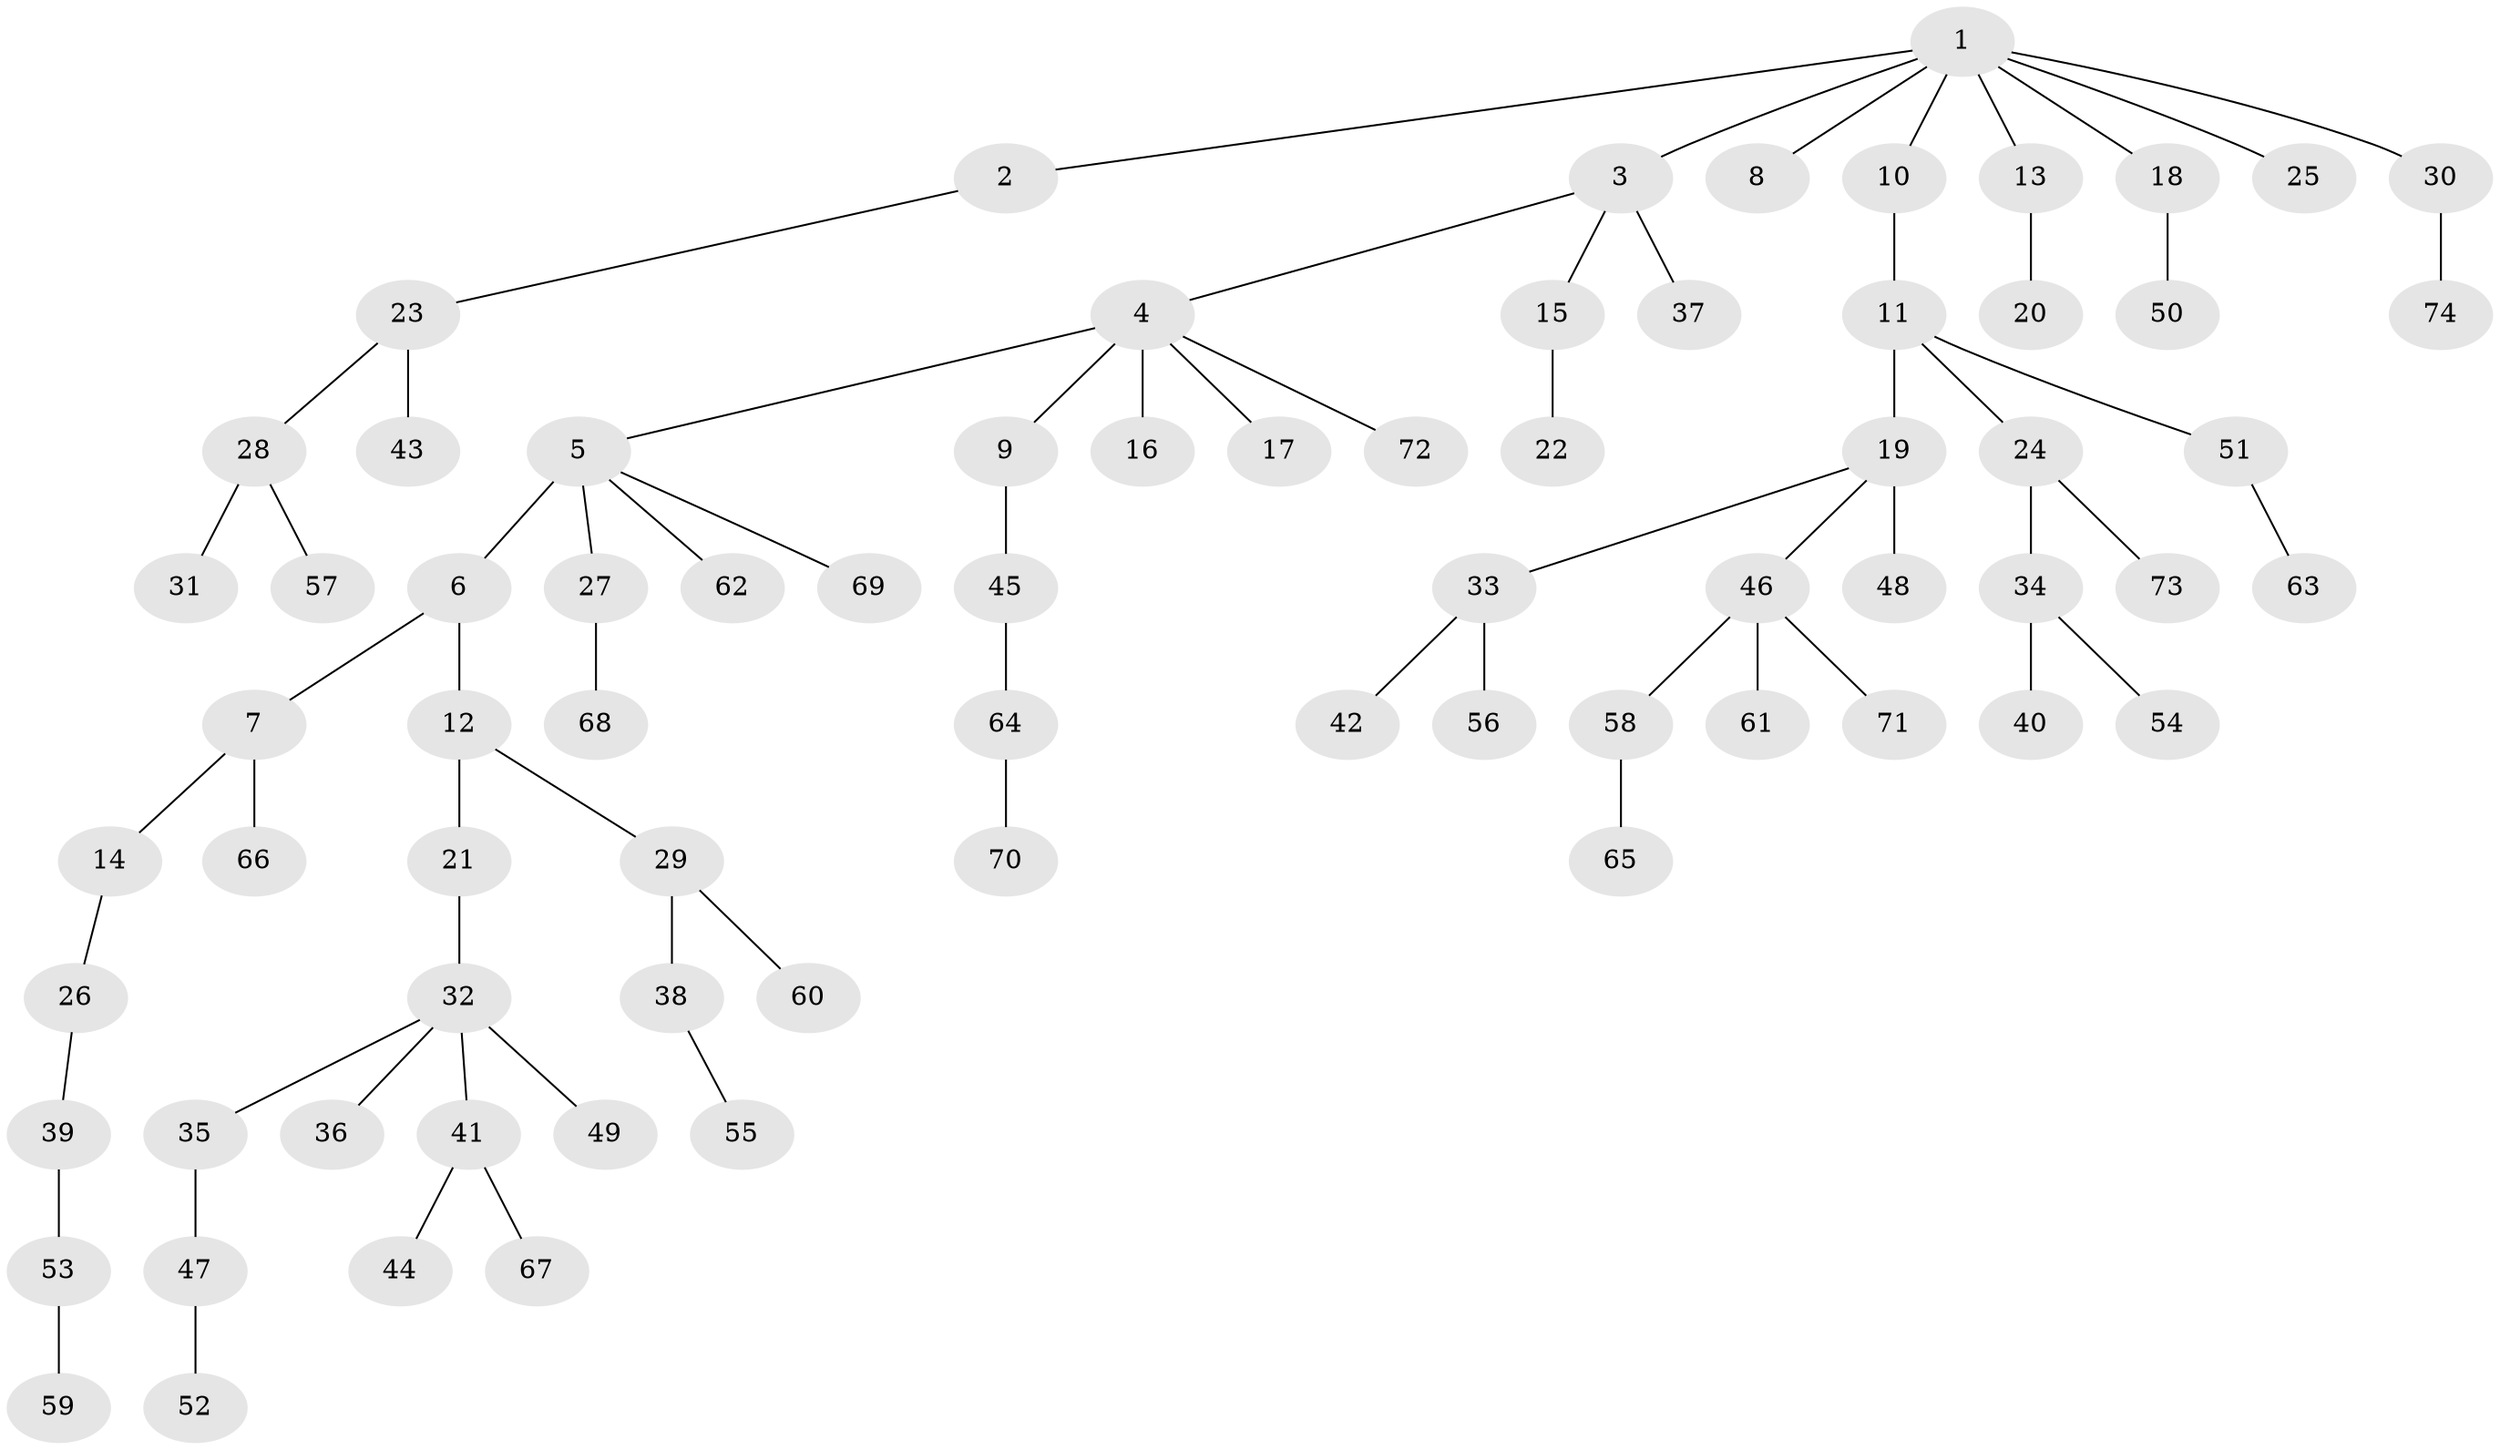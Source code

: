 // original degree distribution, {9: 0.006756756756756757, 3: 0.11486486486486487, 4: 0.08108108108108109, 6: 0.006756756756756757, 7: 0.013513513513513514, 1: 0.49324324324324326, 5: 0.02027027027027027, 2: 0.2635135135135135}
// Generated by graph-tools (version 1.1) at 2025/37/03/09/25 02:37:09]
// undirected, 74 vertices, 73 edges
graph export_dot {
graph [start="1"]
  node [color=gray90,style=filled];
  1;
  2;
  3;
  4;
  5;
  6;
  7;
  8;
  9;
  10;
  11;
  12;
  13;
  14;
  15;
  16;
  17;
  18;
  19;
  20;
  21;
  22;
  23;
  24;
  25;
  26;
  27;
  28;
  29;
  30;
  31;
  32;
  33;
  34;
  35;
  36;
  37;
  38;
  39;
  40;
  41;
  42;
  43;
  44;
  45;
  46;
  47;
  48;
  49;
  50;
  51;
  52;
  53;
  54;
  55;
  56;
  57;
  58;
  59;
  60;
  61;
  62;
  63;
  64;
  65;
  66;
  67;
  68;
  69;
  70;
  71;
  72;
  73;
  74;
  1 -- 2 [weight=1.0];
  1 -- 3 [weight=1.0];
  1 -- 8 [weight=1.0];
  1 -- 10 [weight=1.0];
  1 -- 13 [weight=1.0];
  1 -- 18 [weight=1.0];
  1 -- 25 [weight=1.0];
  1 -- 30 [weight=1.0];
  2 -- 23 [weight=1.0];
  3 -- 4 [weight=1.0];
  3 -- 15 [weight=1.0];
  3 -- 37 [weight=3.0];
  4 -- 5 [weight=1.0];
  4 -- 9 [weight=1.0];
  4 -- 16 [weight=2.0];
  4 -- 17 [weight=1.0];
  4 -- 72 [weight=1.0];
  5 -- 6 [weight=4.0];
  5 -- 27 [weight=1.0];
  5 -- 62 [weight=1.0];
  5 -- 69 [weight=1.0];
  6 -- 7 [weight=1.0];
  6 -- 12 [weight=1.0];
  7 -- 14 [weight=1.0];
  7 -- 66 [weight=1.0];
  9 -- 45 [weight=3.0];
  10 -- 11 [weight=1.0];
  11 -- 19 [weight=3.0];
  11 -- 24 [weight=1.0];
  11 -- 51 [weight=1.0];
  12 -- 21 [weight=1.0];
  12 -- 29 [weight=1.0];
  13 -- 20 [weight=2.0];
  14 -- 26 [weight=1.0];
  15 -- 22 [weight=3.0];
  18 -- 50 [weight=2.0];
  19 -- 33 [weight=1.0];
  19 -- 46 [weight=1.0];
  19 -- 48 [weight=1.0];
  21 -- 32 [weight=1.0];
  23 -- 28 [weight=1.0];
  23 -- 43 [weight=2.0];
  24 -- 34 [weight=1.0];
  24 -- 73 [weight=1.0];
  26 -- 39 [weight=1.0];
  27 -- 68 [weight=1.0];
  28 -- 31 [weight=2.0];
  28 -- 57 [weight=1.0];
  29 -- 38 [weight=1.0];
  29 -- 60 [weight=1.0];
  30 -- 74 [weight=1.0];
  32 -- 35 [weight=1.0];
  32 -- 36 [weight=1.0];
  32 -- 41 [weight=1.0];
  32 -- 49 [weight=1.0];
  33 -- 42 [weight=1.0];
  33 -- 56 [weight=1.0];
  34 -- 40 [weight=1.0];
  34 -- 54 [weight=1.0];
  35 -- 47 [weight=1.0];
  38 -- 55 [weight=1.0];
  39 -- 53 [weight=1.0];
  41 -- 44 [weight=1.0];
  41 -- 67 [weight=1.0];
  45 -- 64 [weight=1.0];
  46 -- 58 [weight=1.0];
  46 -- 61 [weight=1.0];
  46 -- 71 [weight=1.0];
  47 -- 52 [weight=1.0];
  51 -- 63 [weight=1.0];
  53 -- 59 [weight=1.0];
  58 -- 65 [weight=2.0];
  64 -- 70 [weight=1.0];
}
